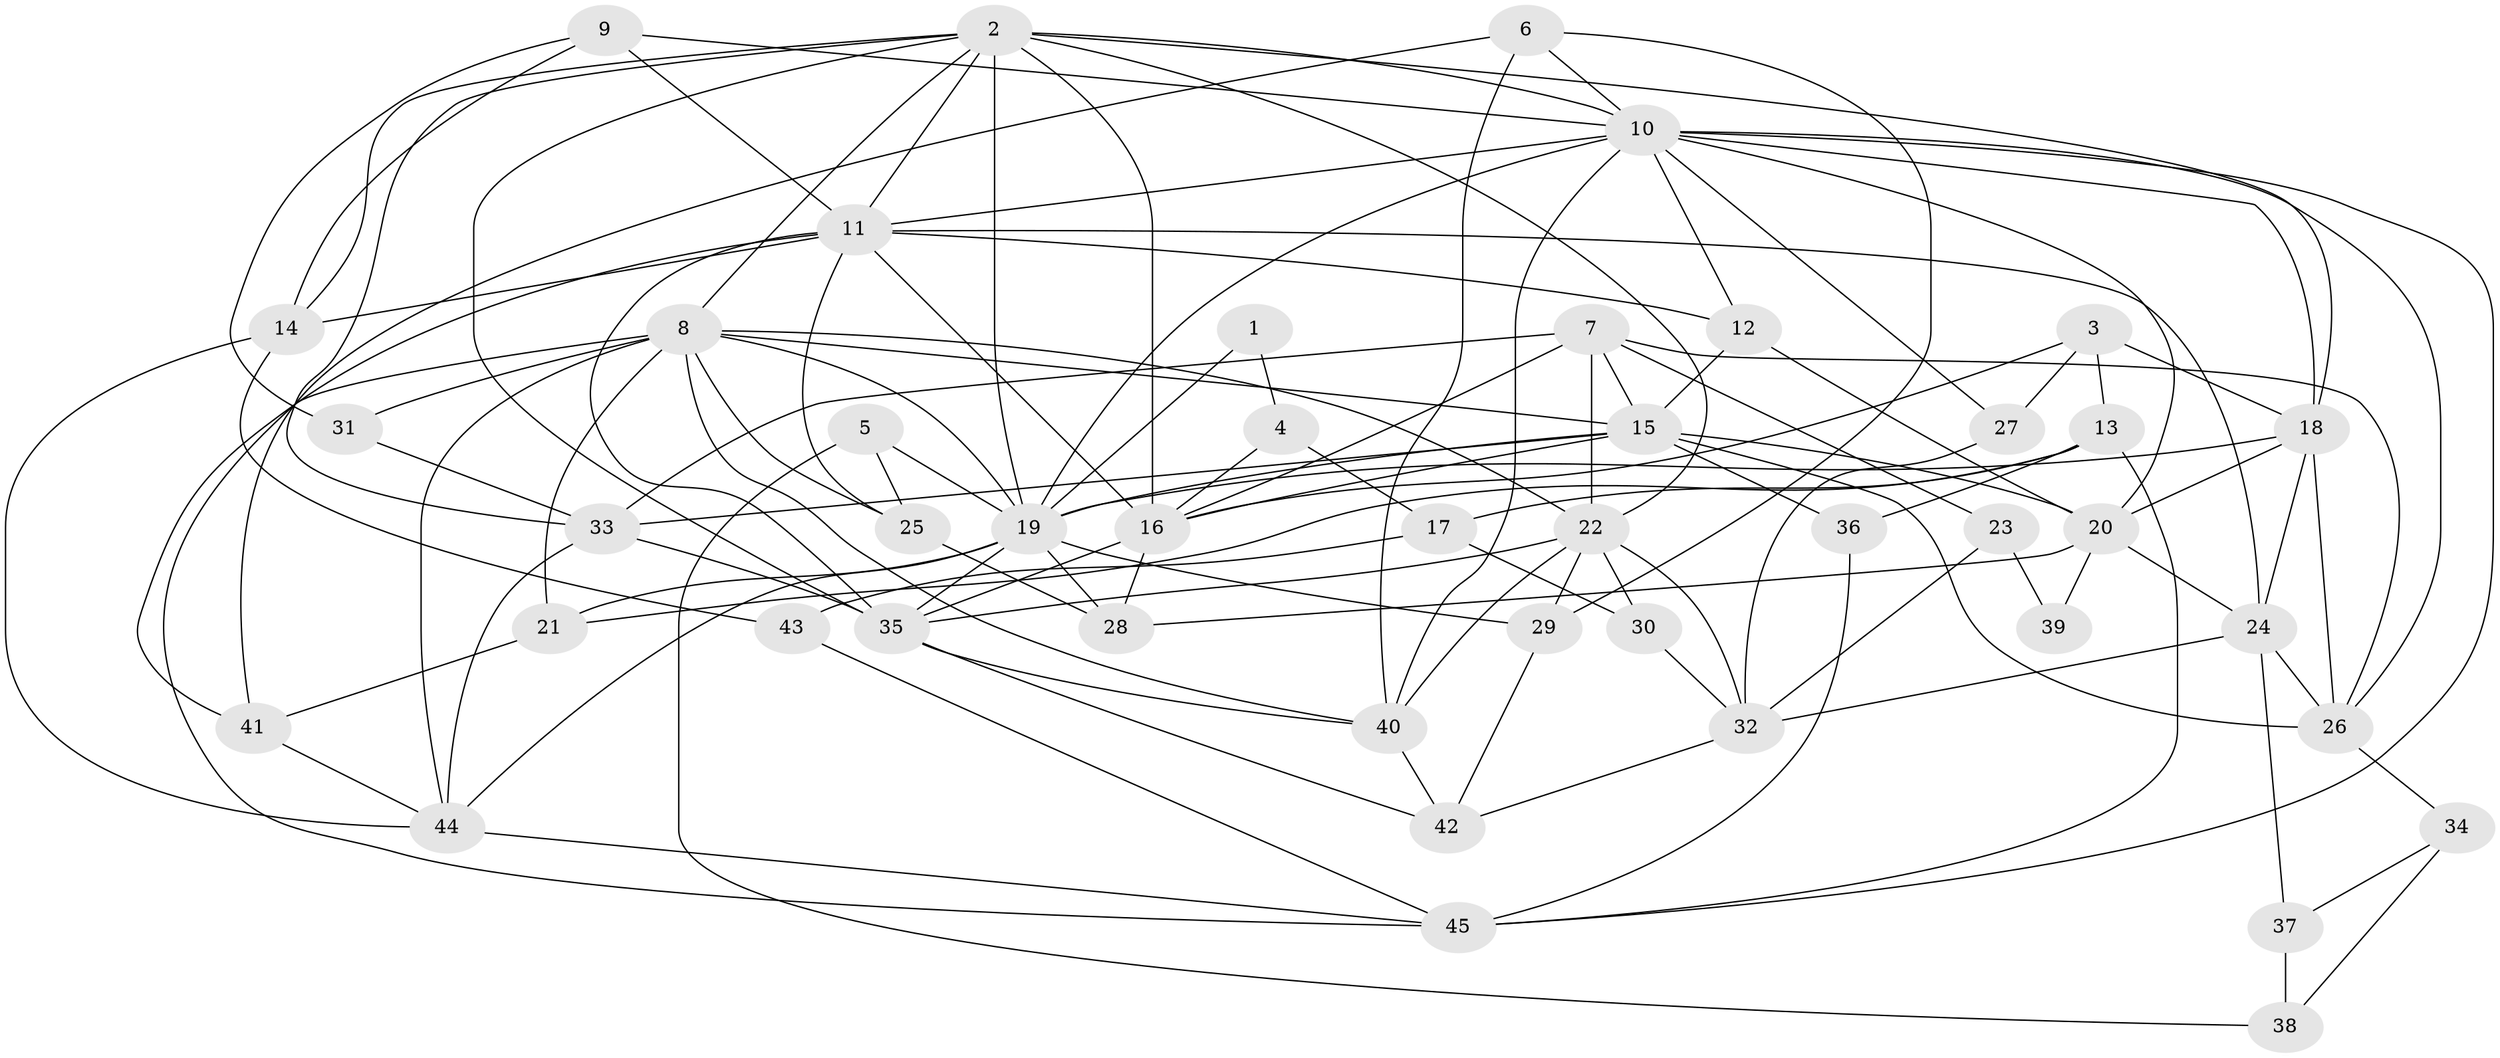 // original degree distribution, {2: 0.08888888888888889, 4: 0.28888888888888886, 3: 0.32222222222222224, 5: 0.15555555555555556, 7: 0.03333333333333333, 6: 0.1, 8: 0.011111111111111112}
// Generated by graph-tools (version 1.1) at 2025/51/03/04/25 22:51:22]
// undirected, 45 vertices, 120 edges
graph export_dot {
  node [color=gray90,style=filled];
  1;
  2;
  3;
  4;
  5;
  6;
  7;
  8;
  9;
  10;
  11;
  12;
  13;
  14;
  15;
  16;
  17;
  18;
  19;
  20;
  21;
  22;
  23;
  24;
  25;
  26;
  27;
  28;
  29;
  30;
  31;
  32;
  33;
  34;
  35;
  36;
  37;
  38;
  39;
  40;
  41;
  42;
  43;
  44;
  45;
  1 -- 4 [weight=1.0];
  1 -- 19 [weight=1.0];
  2 -- 8 [weight=1.0];
  2 -- 10 [weight=2.0];
  2 -- 11 [weight=1.0];
  2 -- 14 [weight=1.0];
  2 -- 16 [weight=1.0];
  2 -- 18 [weight=1.0];
  2 -- 19 [weight=1.0];
  2 -- 22 [weight=1.0];
  2 -- 33 [weight=1.0];
  2 -- 35 [weight=1.0];
  3 -- 13 [weight=1.0];
  3 -- 16 [weight=1.0];
  3 -- 18 [weight=1.0];
  3 -- 27 [weight=1.0];
  4 -- 16 [weight=1.0];
  4 -- 17 [weight=1.0];
  5 -- 19 [weight=1.0];
  5 -- 25 [weight=1.0];
  5 -- 38 [weight=1.0];
  6 -- 10 [weight=1.0];
  6 -- 29 [weight=1.0];
  6 -- 40 [weight=1.0];
  6 -- 41 [weight=1.0];
  7 -- 15 [weight=1.0];
  7 -- 16 [weight=1.0];
  7 -- 22 [weight=1.0];
  7 -- 23 [weight=1.0];
  7 -- 26 [weight=1.0];
  7 -- 33 [weight=2.0];
  8 -- 15 [weight=2.0];
  8 -- 19 [weight=1.0];
  8 -- 21 [weight=1.0];
  8 -- 22 [weight=1.0];
  8 -- 25 [weight=1.0];
  8 -- 31 [weight=1.0];
  8 -- 40 [weight=1.0];
  8 -- 44 [weight=1.0];
  8 -- 45 [weight=1.0];
  9 -- 10 [weight=3.0];
  9 -- 11 [weight=1.0];
  9 -- 14 [weight=1.0];
  9 -- 31 [weight=1.0];
  10 -- 11 [weight=1.0];
  10 -- 12 [weight=1.0];
  10 -- 18 [weight=1.0];
  10 -- 19 [weight=1.0];
  10 -- 20 [weight=1.0];
  10 -- 26 [weight=1.0];
  10 -- 27 [weight=1.0];
  10 -- 40 [weight=1.0];
  10 -- 45 [weight=1.0];
  11 -- 12 [weight=1.0];
  11 -- 14 [weight=2.0];
  11 -- 16 [weight=2.0];
  11 -- 24 [weight=1.0];
  11 -- 25 [weight=1.0];
  11 -- 35 [weight=1.0];
  11 -- 41 [weight=1.0];
  12 -- 15 [weight=1.0];
  12 -- 20 [weight=1.0];
  13 -- 17 [weight=2.0];
  13 -- 21 [weight=1.0];
  13 -- 36 [weight=2.0];
  13 -- 45 [weight=1.0];
  14 -- 43 [weight=1.0];
  14 -- 44 [weight=1.0];
  15 -- 16 [weight=1.0];
  15 -- 19 [weight=1.0];
  15 -- 20 [weight=1.0];
  15 -- 26 [weight=1.0];
  15 -- 33 [weight=1.0];
  15 -- 36 [weight=1.0];
  16 -- 28 [weight=1.0];
  16 -- 35 [weight=1.0];
  17 -- 30 [weight=1.0];
  17 -- 43 [weight=1.0];
  18 -- 19 [weight=1.0];
  18 -- 20 [weight=1.0];
  18 -- 24 [weight=2.0];
  18 -- 26 [weight=2.0];
  19 -- 21 [weight=1.0];
  19 -- 28 [weight=1.0];
  19 -- 29 [weight=1.0];
  19 -- 35 [weight=1.0];
  19 -- 44 [weight=1.0];
  20 -- 24 [weight=1.0];
  20 -- 28 [weight=1.0];
  20 -- 39 [weight=1.0];
  21 -- 41 [weight=1.0];
  22 -- 29 [weight=1.0];
  22 -- 30 [weight=1.0];
  22 -- 32 [weight=1.0];
  22 -- 35 [weight=1.0];
  22 -- 40 [weight=1.0];
  23 -- 32 [weight=1.0];
  23 -- 39 [weight=1.0];
  24 -- 26 [weight=2.0];
  24 -- 32 [weight=1.0];
  24 -- 37 [weight=1.0];
  25 -- 28 [weight=1.0];
  26 -- 34 [weight=1.0];
  27 -- 32 [weight=1.0];
  29 -- 42 [weight=1.0];
  30 -- 32 [weight=1.0];
  31 -- 33 [weight=1.0];
  32 -- 42 [weight=1.0];
  33 -- 35 [weight=1.0];
  33 -- 44 [weight=1.0];
  34 -- 37 [weight=1.0];
  34 -- 38 [weight=1.0];
  35 -- 40 [weight=1.0];
  35 -- 42 [weight=1.0];
  36 -- 45 [weight=1.0];
  37 -- 38 [weight=1.0];
  40 -- 42 [weight=1.0];
  41 -- 44 [weight=1.0];
  43 -- 45 [weight=1.0];
  44 -- 45 [weight=1.0];
}
